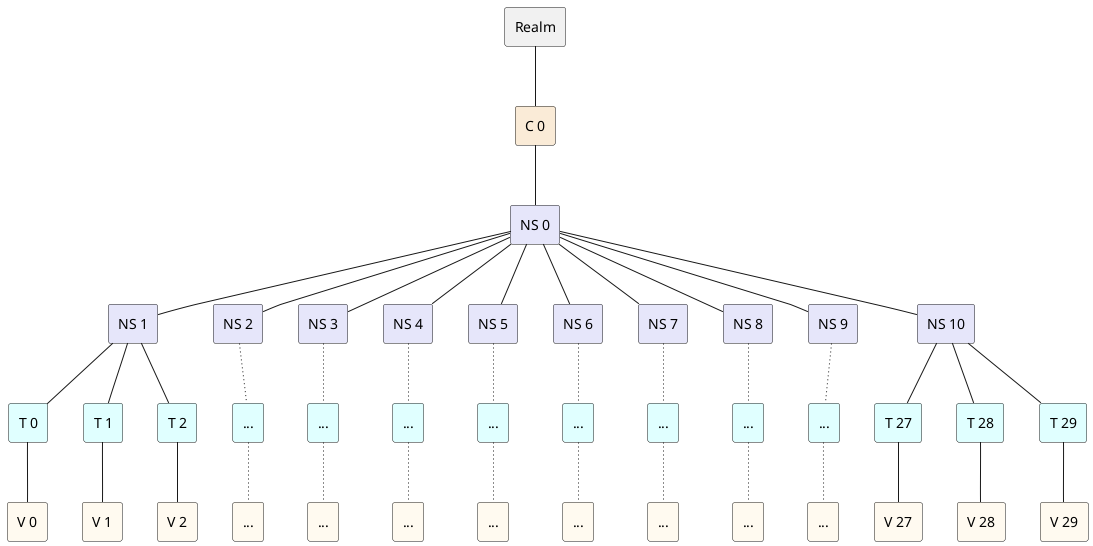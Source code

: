 @startuml
skinparam linetype polyline

rectangle Realm
rectangle "C 0" as C0 #AntiqueWhite
Realm -- C0

rectangle "NS 0" as Ns0 #Lavender
C0 -- Ns0

rectangle "NS 1" as Ns1 #Lavender
rectangle "NS 2" as Ns2 #Lavender
rectangle "NS 3" as Ns3 #Lavender
rectangle "NS 4" as Ns4 #Lavender
rectangle "NS 5" as Ns5 #Lavender
rectangle "NS 6" as Ns6 #Lavender
rectangle "NS 7" as Ns7 #Lavender
rectangle "NS 8" as Ns8 #Lavender
rectangle "NS 9" as Ns9 #Lavender
rectangle "NS 10" as Ns10 #Lavender
Ns0 -- Ns1
Ns0 -- Ns2
Ns0 -- Ns3
Ns0 -- Ns4
Ns0 -- Ns5
Ns0 -- Ns6
Ns0 -- Ns7
Ns0 -- Ns8
Ns0 -- Ns9
Ns0 -- Ns10

rectangle "T 0" as T0 #LightCyan
rectangle "T 1" as T1 #LightCyan
rectangle "T 2" as T2 #LightCyan
rectangle "..." as T2n #LightCyan
rectangle "..." as T3n #LightCyan
rectangle "..." as T4n #LightCyan
rectangle "..." as T5n #LightCyan
rectangle "..." as T6n #LightCyan
rectangle "..." as T7n #LightCyan
rectangle "..." as T8n #LightCyan
rectangle "..." as T9n #LightCyan
rectangle "T 27" as T27 #LightCyan
rectangle "T 28" as T28 #LightCyan
rectangle "T 29" as T29 #LightCyan
Ns1 -- T0
Ns1 -- T1
Ns1 -- T2
Ns2 -[dotted]- T2n
Ns3 -[dotted]- T3n
Ns4 -[dotted]- T4n
Ns5 -[dotted]- T5n
Ns6 -[dotted]- T6n
Ns7 -[dotted]- T7n
Ns8 -[dotted]- T8n
Ns9 -[dotted]- T9n
Ns10 -- T27
Ns10 -- T28
Ns10 -- T29

rectangle "V 0" as V0 #FloralWhite
rectangle "V 1" as V1 #FloralWhite
rectangle "V 2" as V2 #FloralWhite
rectangle "..." as V2n #FloralWhite
rectangle "..." as V3n #FloralWhite
rectangle "..." as V4n #FloralWhite
rectangle "..." as V5n #FloralWhite
rectangle "..." as V6n #FloralWhite
rectangle "..." as V7n #FloralWhite
rectangle "..." as V8n #FloralWhite
rectangle "..." as V9n #FloralWhite
rectangle "V 27" as V27 #FloralWhite
rectangle "V 28" as V28 #FloralWhite
rectangle "V 29" as V29 #FloralWhite
T0 -- V0
T1 -- V1
T2 -- V2
T2n -[dotted]- V2n
T3n -[dotted]- V3n
T4n -[dotted]- V4n
T5n -[dotted]- V5n
T6n -[dotted]- V6n
T7n -[dotted]- V7n
T8n -[dotted]- V8n
T9n -[dotted]- V9n
T27 -- V27
T28 -- V28
T29 -- V29

@enduml
